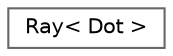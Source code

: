 digraph "Graphical Class Hierarchy"
{
 // LATEX_PDF_SIZE
  bgcolor="transparent";
  edge [fontname=Helvetica,fontsize=10,labelfontname=Helvetica,labelfontsize=10];
  node [fontname=Helvetica,fontsize=10,shape=box,height=0.2,width=0.4];
  rankdir="LR";
  Node0 [label="Ray\< Dot \>",height=0.2,width=0.4,color="grey40", fillcolor="white", style="filled",URL="$class_ray.html",tooltip=" "];
}
